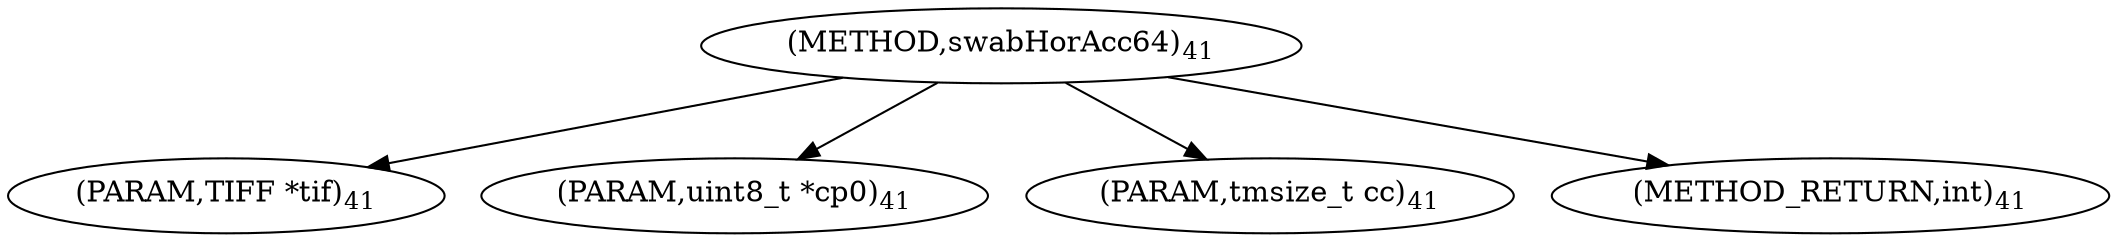 digraph "swabHorAcc64" {  
"35650" [label = <(METHOD,swabHorAcc64)<SUB>41</SUB>> ]
"35651" [label = <(PARAM,TIFF *tif)<SUB>41</SUB>> ]
"35652" [label = <(PARAM,uint8_t *cp0)<SUB>41</SUB>> ]
"35653" [label = <(PARAM,tmsize_t cc)<SUB>41</SUB>> ]
"35654" [label = <(METHOD_RETURN,int)<SUB>41</SUB>> ]
  "35650" -> "35651" 
  "35650" -> "35652" 
  "35650" -> "35653" 
  "35650" -> "35654" 
}
